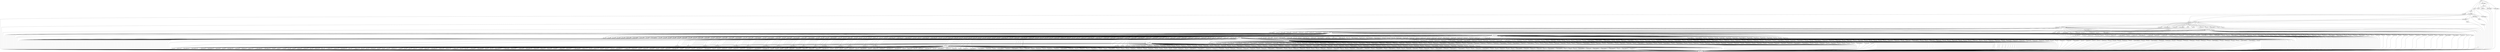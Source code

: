 // Test graph
digraph {
	618 [label="COUNT_E 618"]
	287 [label="SUM 287"]
	539 [label="COUNT_PI 539"]
	553 [label="COUNT_PI 553"]
	430 [label="COUNT_E 430"]
	757 [label="COUNT_APERI 757"]
	688 [label="SUM 688"]
	125 [label="COUNT_E 125"]
	57 [label="SUM 57"]
	36 [label="COUNT_PI 36"]
	543 [label="COUNT_PI 543"]
	520 [label="COUNT_PI 520"]
	523 [label="COUNT_E 523"]
	723 [label="MUL 723"]
	515 [label="SUM 515"]
	32 [label="COUNT_E 32"]
	732 [label="COUNT_PI 732"]
	264 [label="COUNT_E 264"]
	555 [label="COUNT_APERI 555"]
	345 [label="MUL 345"]
	17 [label="COUNT_E 17"]
	564 [label="COUNT_E 564"]
	126 [label="COUNT_E 126"]
	112 [label="COUNT_PI 112"]
	599 [label="MUL 599"]
	348 [label="SUM 348"]
	471 [label="SUM 471"]
	392 [label="MUL 392"]
	191 [label="COUNT_APERI 191"]
	446 [label="SUM 446"]
	341 [label="SUM 341"]
	176 [label="COUNT_E 176"]
	787 [label="MUL 787"]
	507 [label="COUNT_E 507"]
	697 [label="MUL 697"]
	478 [label="COUNT_APERI 478"]
	503 [label="COUNT_APERI 503"]
	689 [label="COUNT_PI 689"]
	815 [label="COUNT_APERI 815"]
	231 [label="COUNT_E 231"]
	749 [label="COUNT_PI 749"]
	19 [label="SUM 19"]
	170 [label="MUL 170"]
	470 [label="COUNT_PI 470"]
	387 [label="COUNT_E 387"]
	90 [label="COUNT_PI 90"]
	461 [label="SUM 461"]
	71 [label="COUNT_APERI 71"]
	250 [label="MUL 250"]
	619 [label="MUL 619"]
	232 [label="MUL 232"]
	251 [label="COUNT_APERI 251"]
	615 [label="COUNT_E 615"]
	96 [label="SUM 96"]
	282 [label="MUL 282"]
	68 [label="SUM 68"]
	538 [label="COUNT_PI 538"]
	534 [label="COUNT_PI 534"]
	852 [label="COUNT_APERI 852"]
	669 [label="COUNT_PI 669"]
	737 [label="COUNT_PI 737"]
	408 [label="MUL 408"]
	550 [label="SUM 550"]
	75 [label="MUL 75"]
	203 [label="MUL 203"]
	521 [label="COUNT_E 521"]
	545 [label="COUNT_E 545"]
	334 [label="MUL 334"]
	421 [label="COUNT_E 421"]
	824 [label="MUL 824"]
	143 [label="COUNT_E 143"]
	33 [label="MUL 33"]
	336 [label="COUNT_E 336"]
	647 [label="MUL 647"]
	326 [label="SUM 326"]
	472 [label="COUNT_E 472"]
	611 [label="COUNT_PI 611"]
	596 [label="COUNT_PI 596"]
	638 [label="SUM 638"]
	423 [label="COUNT_PI 423"]
	431 [label="COUNT_E 431"]
	665 [label="COUNT_PI 665"]
	372 [label="COUNT_PI 372"]
	799 [label="COUNT_APERI 799"]
	284 [label="COUNT_APERI 284"]
	628 [label="SUM 628"]
	692 [label="COUNT_PI 692"]
	225 [label="COUNT_E 225"]
	657 [label="SUM 657"]
	190 [label="COUNT_E 190"]
	391 [label="COUNT_PI 391"]
	309 [label="COUNT_E 309"]
	464 [label="COUNT_APERI 464"]
	181 [label="COUNT_APERI 181"]
	768 [label="COUNT_APERI 768"]
	678 [label="COUNT_APERI 678"]
	524 [label="SUM 524"]
	342 [label="COUNT_E 342"]
	450 [label="COUNT_APERI 450"]
	426 [label="COUNT_PI 426"]
	167 [label="COUNT_PI 167"]
	821 [label="SUM 821"]
	823 [label="MUL 823"]
	69 [label="COUNT_PI 69"]
	517 [label="COUNT_E 517"]
	672 [label="COUNT_PI 672"]
	586 [label="COUNT_PI 586"]
	139 [label="COUNT_PI 139"]
	648 [label="SUM 648"]
	335 [label="MUL 335"]
	452 [label="COUNT_APERI 452"]
	813 [label="COUNT_PI 813"]
	722 [label="COUNT_E 722"]
	305 [label="SUM 305"]
	10 [label="COUNT_APERI 10"]
	513 [label="MUL 513"]
	146 [label="MUL 146"]
	216 [label="COUNT_E 216"]
	817 [label="COUNT_APERI 817"]
	40 [label="COUNT_E 40"]
	228 [label="SUM 228"]
	562 [label="SUM 562"]
	588 [label="COUNT_E 588"]
	97 [label="MUL 97"]
	632 [label="COUNT_APERI 632"]
	613 [label="COUNT_E 613"]
	186 [label="COUNT_E 186"]
	601 [label="COUNT_E 601"]
	213 [label="COUNT_PI 213"]
	773 [label="COUNT_APERI 773"]
	159 [label="COUNT_PI 159"]
	656 [label="MUL 656"]
	201 [label="COUNT_E 201"]
	297 [label="SUM 297"]
	417 [label="COUNT_PI 417"]
	432 [label="MUL 432"]
	844 [label="MUL 844"]
	832 [label="SUM 832"]
	278 [label="MUL 278"]
	518 [label="SUM 518"]
	460 [label="COUNT_E 460"]
	533 [label="COUNT_E 533"]
	456 [label="MUL 456"]
	527 [label="MUL 527"]
	473 [label="COUNT_PI 473"]
	73 [label="COUNT_PI 73"]
	202 [label="COUNT_E 202"]
	384 [label="COUNT_E 384"]
	88 [label="COUNT_APERI 88"]
	634 [label="SUM 634"]
	805 [label="COUNT_E 805"]
	153 [label="COUNT_APERI 153"]
	115 [label="COUNT_APERI 115"]
	379 [label="COUNT_APERI 379"]
	416 [label="SUM 416"]
	373 [label="COUNT_PI 373"]
	621 [label="COUNT_PI 621"]
	480 [label="COUNT_APERI 480"]
	614 [label="MUL 614"]
	427 [label="MUL 427"]
	715 [label="COUNT_E 715"]
	731 [label="COUNT_PI 731"]
	227 [label="MUL 227"]
	724 [label="COUNT_E 724"]
	713 [label="COUNT_APERI 713"]
	782 [label="SUM 782"]
	412 [label="SUM 412"]
	62 [label="SUM 62"]
	677 [label="MUL 677"]
	814 [label="SUM 814"]
	578 [label="COUNT_E 578"]
	149 [label="COUNT_E 149"]
	83 [label="SUM 83"]
	221 [label="COUNT_APERI 221"]
	273 [label="COUNT_E 273"]
	220 [label="MUL 220"]
	563 [label="COUNT_PI 563"]
	234 [label="SUM 234"]
	627 [label="SUM 627"]
	631 [label="COUNT_E 631"]
	444 [label="MUL 444"]
	161 [label="COUNT_APERI 161"]
	673 [label="SUM 673"]
	584 [label="COUNT_APERI 584"]
	485 [label="COUNT_E 485"]
	693 [label="COUNT_APERI 693"]
	205 [label="COUNT_E 205"]
	401 [label="COUNT_E 401"]
	93 [label="COUNT_E 93"]
	402 [label="MUL 402"]
	80 [label="COUNT_APERI 80"]
	261 [label="COUNT_PI 261"]
	674 [label="SUM 674"]
	770 [label="COUNT_PI 770"]
	206 [label="COUNT_APERI 206"]
	807 [label="COUNT_PI 807"]
	436 [label="SUM 436"]
	702 [label="COUNT_APERI 702"]
	395 [label="SUM 395"]
	756 [label="COUNT_APERI 756"]
	400 [label="MUL 400"]
	271 [label="SUM 271"]
	351 [label="COUNT_E 351"]
	441 [label="COUNT_APERI 441"]
	256 [label="COUNT_APERI 256"]
	623 [label="SUM 623"]
	454 [label="SUM 454"]
	755 [label="COUNT_E 755"]
	575 [label="SUM 575"]
	173 [label="COUNT_PI 173"]
	321 [label="MUL 321"]
	23 [label="COUNT_E 23"]
	751 [label="MUL 751"]
	684 [label="COUNT_E 684"]
	598 [label="COUNT_APERI 598"]
	764 [label="COUNT_APERI 764"]
	462 [label="COUNT_PI 462"]
	708 [label="SUM 708"]
	616 [label="COUNT_E 616"]
	396 [label="COUNT_APERI 396"]
	364 [label="MUL 364"]
	166 [label="COUNT_APERI 166"]
	354 [label="MUL 354"]
	683 [label="COUNT_APERI 683"]
	89 [label="MUL 89"]
	741 [label="COUNT_PI 741"]
	113 [label="MUL 113"]
	259 [label="SUM 259"]
	194 [label="SUM 194"]
	819 [label="COUNT_E 819"]
	295 [label="COUNT_APERI 295"]
	662 [label="MUL 662"]
	210 [label="MUL 210"]
	249 [label="COUNT_PI 249"]
	14 [label="COUNT_APERI 14"]
	734 [label="COUNT_PI 734"]
	552 [label="COUNT_APERI 552"]
	587 [label="SUM 587"]
	208 [label="COUNT_PI 208"]
	252 [label="COUNT_E 252"]
	630 [label="COUNT_APERI 630"]
	600 [label="SUM 600"]
	466 [label="COUNT_E 466"]
	501 [label="MUL 501"]
	511 [label="COUNT_APERI 511"]
	299 [label="COUNT_E 299"]
	625 [label="COUNT_APERI 625"]
	274 [label="MUL 274"]
	404 [label="COUNT_PI 404"]
	808 [label="COUNT_PI 808"]
	829 [label="MUL 829"]
	64 [label="COUNT_PI 64"]
	124 [label="MUL 124"]
	294 [label="SUM 294"]
	243 [label="COUNT_E 243"]
	582 [label="COUNT_APERI 582"]
	559 [label="COUNT_PI 559"]
	37 [label="COUNT_APERI 37"]
	425 [label="COUNT_E 425"]
	266 [label="SUM 266"]
	168 [label="COUNT_APERI 168"]
	682 [label="COUNT_APERI 682"]
	291 [label="COUNT_E 291"]
	554 [label="COUNT_E 554"]
	381 [label="COUNT_E 381"]
	841 [label="COUNT_E 841"]
	235 [label="COUNT_E 235"]
	67 [label="COUNT_E 67"]
	218 [label="SUM 218"]
	448 [label="COUNT_APERI 448"]
	246 [label="SUM 246"]
	12 [label="COUNT_APERI 12"]
	237 [label="COUNT_E 237"]
	154 [label="COUNT_E 154"]
	279 [label="COUNT_APERI 279"]
	516 [label="SUM 516"]
	158 [label="COUNT_APERI 158"]
	339 [label="SUM 339"]
	340 [label="COUNT_E 340"]
	192 [label="MUL 192"]
	403 [label="SUM 403"]
	99 [label="COUNT_PI 99"]
	247 [label="COUNT_PI 247"]
	762 [label="COUNT_APERI 762"]
	301 [label="COUNT_APERI 301"]
	86 [label="SUM 86"]
	493 [label="MUL 493"]
	435 [label="COUNT_APERI 435"]
	286 [label="SUM 286"]
	303 [label="MUL 303"]
	675 [label="MUL 675"]
	690 [label="COUNT_PI 690"]
	537 [label="SUM 537"]
	576 [label="COUNT_PI 576"]
	843 [label="MUL 843"]
	51 [label="MUL 51"]
	820 [label="COUNT_PI 820"]
	720 [label="SUM 720"]
	486 [label="COUNT_APERI 486"]
	283 [label="COUNT_E 283"]
	245 [label="COUNT_PI 245"]
	104 [label="COUNT_E 104"]
	258 [label="COUNT_E 258"]
	428 [label="COUNT_E 428"]
	288 [label="SUM 288"]
	367 [label="SUM 367"]
	277 [label="COUNT_APERI 277"]
	162 [label="COUNT_PI 162"]
	780 [label="COUNT_PI 780"]
	171 [label="COUNT_E 171"]
	810 [label="COUNT_E 810"]
	42 [label="COUNT_E 42"]
	13 [label="MUL 13"]
	54 [label="COUNT_E 54"]
	24 [label="COUNT_E 24"]
	529 [label="MUL 529"]
	608 [label="COUNT_APERI 608"]
	77 [label="COUNT_PI 77"]
	666 [label="COUNT_APERI 666"]
	680 [label="COUNT_E 680"]
	30 [label="COUNT_APERI 30"]
	331 [label="COUNT_APERI 331"]
	55 [label="COUNT_E 55"]
	514 [label="SUM 514"]
	130 [label="COUNT_PI 130"]
	783 [label="SUM 783"]
	437 [label="COUNT_PI 437"]
	700 [label="COUNT_E 700"]
	775 [label="SUM 775"]
	736 [label="COUNT_APERI 736"]
	244 [label="COUNT_PI 244"]
	424 [label="COUNT_APERI 424"]
	117 [label="COUNT_PI 117"]
	465 [label="MUL 465"]
	594 [label="COUNT_E 594"]
	640 [label="SUM 640"]
	434 [label="COUNT_PI 434"]
	822 [label="MUL 822"]
	558 [label="MUL 558"]
	219 [label="SUM 219"]
	7 [label="MUL 7"]
	352 [label="MUL 352"]
	655 [label="COUNT_APERI 655"]
	767 [label="SUM 767"]
	531 [label="SUM 531"]
	43 [label="COUNT_PI 43"]
	825 [label="MUL 825"]
	494 [label="SUM 494"]
	606 [label="COUNT_E 606"]
	449 [label="COUNT_PI 449"]
	280 [label="SUM 280"]
	362 [label="MUL 362"]
	556 [label="SUM 556"]
	135 [label="COUNT_PI 135"]
	729 [label="SUM 729"]
	172 [label="MUL 172"]
	293 [label="COUNT_APERI 293"]
	818 [label="COUNT_E 818"]
	369 [label="MUL 369"]
	229 [label="MUL 229"]
	759 [label="COUNT_E 759"]
	375 [label="COUNT_PI 375"]
	409 [label="COUNT_E 409"]
	835 [label="MUL 835"]
	540 [label="SUM 540"]
	557 [label="COUNT_E 557"]
	308 [label="COUNT_APERI 308"]
	440 [label="COUNT_E 440"]
	828 [label="COUNT_PI 828"]
	547 [label="COUNT_PI 547"]
	179 [label="MUL 179"]
	150 [label="SUM 150"]
	709 [label="MUL 709"]
	193 [label="MUL 193"]
	642 [label="SUM 642"]
	386 [label="COUNT_PI 386"]
	187 [label="COUNT_E 187"]
	530 [label="COUNT_PI 530"]
	45 [label="SUM 45"]
	269 [label="COUNT_PI 269"]
	506 [label="SUM 506"]
	794 [label="SUM 794"]
	175 [label="COUNT_E 175"]
	603 [label="COUNT_E 603"]
	78 [label="COUNT_E 78"]
	790 [label="MUL 790"]
	41 [label="COUNT_PI 41"]
	667 [label="SUM 667"]
	706 [label="COUNT_PI 706"]
	475 [label="COUNT_PI 475"]
	728 [label="MUL 728"]
	102 [label="COUNT_E 102"]
	138 [label="SUM 138"]
	405 [label="COUNT_APERI 405"]
	750 [label="COUNT_APERI 750"]
	128 [label="COUNT_APERI 128"]
	207 [label="SUM 207"]
	742 [label="COUNT_APERI 742"]
	740 [label="COUNT_PI 740"]
	542 [label="COUNT_PI 542"]
	144 [label="SUM 144"]
	91 [label="MUL 91"]
	337 [label="COUNT_PI 337"]
	528 [label="MUL 528"]
	508 [label="COUNT_E 508"]
	505 [label="SUM 505"]
	324 [label="MUL 324"]
	263 [label="MUL 263"]
	238 [label="SUM 238"]
	254 [label="COUNT_E 254"]
	399 [label="COUNT_E 399"]
	771 [label="COUNT_PI 771"]
	604 [label="SUM 604"]
	262 [label="MUL 262"]
	636 [label="COUNT_E 636"]
	748 [label="MUL 748"]
	85 [label="COUNT_E 85"]
	626 [label="COUNT_E 626"]
	29 [label="SUM 29"]
	137 [label="MUL 137"]
	25 [label="SUM 25"]
	165 [label="COUNT_PI 165"]
	629 [label="COUNT_PI 629"]
	241 [label="COUNT_E 241"]
	685 [label="COUNT_PI 685"]
	92 [label="COUNT_APERI 92"]
	609 [label="SUM 609"]
	763 [label="COUNT_PI 763"]
	182 [label="SUM 182"]
	390 [label="COUNT_PI 390"]
	11 [label="COUNT_APERI 11"]
	151 [label="COUNT_E 151"]
	633 [label="SUM 633"]
	355 [label="COUNT_APERI 355"]
	84 [label="COUNT_APERI 84"]
	463 [label="COUNT_E 463"]
	330 [label="COUNT_APERI 330"]
	200 [label="COUNT_PI 200"]
	350 [label="MUL 350"]
	536 [label="COUNT_E 536"]
	458 [label="COUNT_E 458"]
	56 [label="COUNT_APERI 56"]
	679 [label="COUNT_E 679"]
	580 [label="SUM 580"]
	325 [label="COUNT_E 325"]
	242 [label="COUNT_E 242"]
	240 [label="COUNT_APERI 240"]
	131 [label="MUL 131"]
	215 [label="COUNT_PI 215"]
	361 [label="MUL 361"]
	573 [label="COUNT_E 573"]
	635 [label="COUNT_APERI 635"]
	312 [label="COUNT_PI 312"]
	769 [label="COUNT_APERI 769"]
	300 [label="COUNT_PI 300"]
	414 [label="SUM 414"]
	549 [label="MUL 549"]
	519 [label="COUNT_PI 519"]
	476 [label="COUNT_APERI 476"]
	593 [label="COUNT_E 593"]
	826 [label="MUL 826"]
	420 [label="MUL 420"]
	239 [label="COUNT_APERI 239"]
	49 [label="COUNT_E 49"]
	760 [label="MUL 760"]
	445 [label="COUNT_APERI 445"]
	781 [label="COUNT_E 781"]
	745 [label="COUNT_PI 745"]
	568 [label="SUM 568"]
	789 [label="MUL 789"]
	583 [label="COUNT_E 583"]
	488 [label="SUM 488"]
	641 [label="SUM 641"]
	268 [label="SUM 268"]
	164 [label="COUNT_APERI 164"]
	482 [label="SUM 482"]
	163 [label="COUNT_E 163"]
	500 [label="COUNT_PI 500"]
	156 [label="MUL 156"]
	189 [label="COUNT_E 189"]
	8 [label="MUL 8"]
	302 [label="COUNT_E 302"]
	705 [label="MUL 705"]
	349 [label="MUL 349"]
	52 [label="SUM 52"]
	652 [label="COUNT_E 652"]
	169 [label="COUNT_APERI 169"]
	298 [label="SUM 298"]
	79 [label="COUNT_E 79"]
	230 [label="COUNT_PI 230"]
	837 [label="COUNT_PI 837"]
	572 [label="MUL 572"]
	497 [label="MUL 497"]
	123 [label="MUL 123"]
	292 [label="MUL 292"]
	87 [label="SUM 87"]
	620 [label="COUNT_PI 620"]
	317 [label="SUM 317"]
	532 [label="COUNT_E 532"]
	778 [label="MUL 778"]
	48 [label="MUL 48"]
	76 [label="COUNT_APERI 76"]
	784 [label="SUM 784"]
	105 [label="SUM 105"]
	848 [label="COUNT_PI 848"]
	0 [label="SUM 0"]
	118 [label="COUNT_PI 118"]
	851 [label="COUNT_APERI 851"]
	548 [label="COUNT_E 548"]
	382 [label="COUNT_PI 382"]
	106 [label="SUM 106"]
	644 [label="COUNT_PI 644"]
	849 [label="SUM 849"]
	839 [label="COUNT_APERI 839"]
	22 [label="COUNT_PI 22"]
	196 [label="COUNT_APERI 196"]
	2 [label="SUM 2"]
	28 [label="SUM 28"]
	306 [label="SUM 306"]
	359 [label="COUNT_APERI 359"]
	585 [label="COUNT_E 585"]
	831 [label="MUL 831"]
	491 [label="MUL 491"]
	58 [label="MUL 58"]
	743 [label="COUNT_APERI 743"]
	433 [label="MUL 433"]
	535 [label="SUM 535"]
	332 [label="COUNT_APERI 332"]
	343 [label="COUNT_APERI 343"]
	525 [label="SUM 525"]
	569 [label="SUM 569"]
	360 [label="MUL 360"]
	836 [label="SUM 836"]
	333 [label="MUL 333"]
	322 [label="COUNT_E 322"]
	38 [label="COUNT_APERI 38"]
	730 [label="SUM 730"]
	267 [label="MUL 267"]
	838 [label="COUNT_E 838"]
	668 [label="COUNT_PI 668"]
	397 [label="COUNT_APERI 397"]
	651 [label="SUM 651"]
	653 [label="COUNT_PI 653"]
	47 [label="MUL 47"]
	107 [label="MUL 107"]
	847 [label="SUM 847"]
	453 [label="COUNT_APERI 453"]
	695 [label="COUNT_APERI 695"]
	311 [label="SUM 311"]
	304 [label="SUM 304"]
	136 [label="MUL 136"]
	209 [label="MUL 209"]
	612 [label="MUL 612"]
	577 [label="COUNT_APERI 577"]
	183 [label="COUNT_APERI 183"]
	110 [label="COUNT_PI 110"]
	368 [label="COUNT_PI 368"]
	413 [label="SUM 413"]
	816 [label="COUNT_E 816"]
	95 [label="COUNT_APERI 95"]
	217 [label="SUM 217"]
	752 [label="COUNT_APERI 752"]
	469 [label="COUNT_E 469"]
	645 [label="COUNT_APERI 645"]
	595 [label="COUNT_E 595"]
	281 [label="MUL 281"]
	738 [label="MUL 738"]
	134 [label="COUNT_E 134"]
	694 [label="SUM 694"]
	840 [label="COUNT_PI 840"]
	255 [label="SUM 255"]
	687 [label="COUNT_APERI 687"]
	492 [label="MUL 492"]
	650 [label="MUL 650"]
	643 [label="MUL 643"]
	98 [label="MUL 98"]
	116 [label="COUNT_E 116"]
	319 [label="COUNT_PI 319"]
	735 [label="COUNT_E 735"]
	654 [label="SUM 654"]
	39 [label="COUNT_E 39"]
	676 [label="MUL 676"]
	699 [label="COUNT_APERI 699"]
	481 [label="SUM 481"]
	223 [label="MUL 223"]
	477 [label="COUNT_APERI 477"]
	646 [label="COUNT_E 646"]
	152 [label="SUM 152"]
	776 [label="COUNT_E 776"]
	276 [label="SUM 276"]
	108 [label="COUNT_APERI 108"]
	766 [label="COUNT_E 766"]
	174 [label="COUNT_E 174"]
	197 [label="SUM 197"]
	714 [label="MUL 714"]
	658 [label="COUNT_APERI 658"]
	788 [label="COUNT_APERI 788"]
	439 [label="COUNT_PI 439"]
	717 [label="MUL 717"]
	570 [label="COUNT_PI 570"]
	109 [label="COUNT_E 109"]
	214 [label="SUM 214"]
	637 [label="MUL 637"]
	551 [label="MUL 551"]
	793 [label="SUM 793"]
	459 [label="SUM 459"]
	597 [label="COUNT_E 597"]
	1 [label="COUNT_APERI 1"]
	806 [label="COUNT_APERI 806"]
	802 [label="COUNT_E 802"]
	590 [label="SUM 590"]
	180 [label="COUNT_APERI 180"]
	681 [label="COUNT_APERI 681"]
	394 [label="MUL 394"]
	34 [label="COUNT_APERI 34"]
	811 [label="COUNT_APERI 811"]
	140 [label="COUNT_APERI 140"]
	798 [label="COUNT_APERI 798"]
	610 [label="SUM 610"]
	388 [label="COUNT_PI 388"]
	132 [label="COUNT_APERI 132"]
	380 [label="COUNT_APERI 380"]
	407 [label="MUL 407"]
	761 [label="SUM 761"]
	704 [label="COUNT_APERI 704"]
	63 [label="COUNT_PI 63"]
	484 [label="COUNT_APERI 484"]
	496 [label="COUNT_APERI 496"]
	199 [label="SUM 199"]
	451 [label="COUNT_PI 451"]
	212 [label="MUL 212"]
	122 [label="SUM 122"]
	727 [label="COUNT_E 727"]
	310 [label="COUNT_E 310"]
	581 [label="COUNT_E 581"]
	467 [label="COUNT_APERI 467"]
	188 [label="COUNT_APERI 188"]
	378 [label="COUNT_PI 378"]
	830 [label="MUL 830"]
	765 [label="COUNT_E 765"]
	347 [label="COUNT_PI 347"]
	443 [label="COUNT_E 443"]
	607 [label="COUNT_E 607"]
	65 [label="COUNT_PI 65"]
	455 [label="COUNT_APERI 455"]
	314 [label="SUM 314"]
	59 [label="COUNT_PI 59"]
	804 [label="COUNT_APERI 804"]
	101 [label="MUL 101"]
	21 [label="COUNT_APERI 21"]
	546 [label="COUNT_APERI 546"]
	61 [label="SUM 61"]
	754 [label="COUNT_APERI 754"]
	842 [label="COUNT_PI 842"]
	72 [label="SUM 72"]
	60 [label="COUNT_E 60"]
	661 [label="COUNT_APERI 661"]
	415 [label="COUNT_APERI 415"]
	659 [label="COUNT_PI 659"]
	185 [label="COUNT_APERI 185"]
	26 [label="COUNT_APERI 26"]
	27 [label="SUM 27"]
	498 [label="COUNT_PI 498"]
	53 [label="SUM 53"]
	327 [label="MUL 327"]
	418 [label="COUNT_E 418"]
	133 [label="SUM 133"]
	253 [label="SUM 253"]
	307 [label="MUL 307"]
	155 [label="COUNT_E 155"]
	411 [label="COUNT_PI 411"]
	489 [label="COUNT_PI 489"]
	474 [label="COUNT_PI 474"]
	495 [label="SUM 495"]
	499 [label="MUL 499"]
	541 [label="COUNT_PI 541"]
	785 [label="SUM 785"]
	457 [label="COUNT_E 457"]
	9 [label="COUNT_E 9"]
	338 [label="SUM 338"]
	419 [label="COUNT_PI 419"]
	509 [label="COUNT_E 509"]
	111 [label="COUNT_APERI 111"]
	526 [label="MUL 526"]
	796 [label="COUNT_APERI 796"]
	850 [label="COUNT_E 850"]
	16 [label="SUM 16"]
	490 [label="COUNT_APERI 490"]
	20 [label="MUL 20"]
	129 [label="SUM 129"]
	323 [label="COUNT_E 323"]
	70 [label="COUNT_APERI 70"]
	827 [label="COUNT_PI 827"]
	346 [label="MUL 346"]
	275 [label="SUM 275"]
	257 [label="MUL 257"]
	744 [label="COUNT_E 744"]
	204 [label="MUL 204"]
	178 [label="MUL 178"]
	236 [label="SUM 236"]
	502 [label="COUNT_APERI 502"]
	148 [label="SUM 148"]
	833 [label="COUNT_APERI 833"]
	365 [label="COUNT_APERI 365"]
	371 [label="SUM 371"]
	100 [label="SUM 100"]
	370 [label="COUNT_APERI 370"]
	510 [label="COUNT_PI 510"]
	260 [label="SUM 260"]
	233 [label="SUM 233"]
	15 [label="MUL 15"]
	664 [label="SUM 664"]
	265 [label="SUM 265"]
	272 [label="COUNT_APERI 272"]
	663 [label="MUL 663"]
	739 [label="MUL 739"]
	686 [label="MUL 686"]
	290 [label="MUL 290"]
	119 [label="MUL 119"]
	44 [label="COUNT_E 44"]
	160 [label="SUM 160"]
	624 [label="COUNT_E 624"]
	670 [label="COUNT_E 670"]
	328 [label="COUNT_PI 328"]
	222 [label="COUNT_E 222"]
	447 [label="SUM 447"]
	468 [label="COUNT_E 468"]
	374 [label="COUNT_APERI 374"]
	712 [label="SUM 712"]
	483 [label="SUM 483"]
	296 [label="SUM 296"]
	120 [label="COUNT_APERI 120"]
	522 [label="COUNT_APERI 522"]
	114 [label="COUNT_APERI 114"]
	363 [label="MUL 363"]
	248 [label="COUNT_APERI 248"]
	6 [label="MUL 6"]
	707 [label="COUNT_E 707"]
	797 [label="COUNT_PI 797"]
	358 [label="COUNT_APERI 358"]
	316 [label="COUNT_E 316"]
	147 [label="COUNT_E 147"]
	753 [label="COUNT_APERI 753"]
	438 [label="MUL 438"]
	772 [label="SUM 772"]
	285 [label="MUL 285"]
	487 [label="COUNT_APERI 487"]
	774 [label="COUNT_E 774"]
	121 [label="MUL 121"]
	376 [label="COUNT_PI 376"]
	406 [label="COUNT_E 406"]
	46 [label="MUL 46"]
	716 [label="MUL 716"]
	701 [label="SUM 701"]
	834 [label="COUNT_PI 834"]
	544 [label="COUNT_PI 544"]
	571 [label="MUL 571"]
	809 [label="MUL 809"]
	853 [label="MUL 853"]
	5 [label="COUNT_E 5"]
	845 [label="MUL 845"]
	812 [label="COUNT_PI 812"]
	50 [label="COUNT_APERI 50"]
	800 [label="MUL 800"]
	592 [label="COUNT_APERI 592"]
	726 [label="SUM 726"]
	383 [label="MUL 383"]
	385 [label="COUNT_E 385"]
	422 [label="MUL 422"]
	786 [label="SUM 786"]
	289 [label="COUNT_E 289"]
	398 [label="MUL 398"]
	567 [label="MUL 567"]
	356 [label="SUM 356"]
	141 [label="SUM 141"]
	711 [label="COUNT_E 711"]
	574 [label="COUNT_APERI 574"]
	725 [label="COUNT_E 725"]
	127 [label="SUM 127"]
	393 [label="MUL 393"]
	671 [label="MUL 671"]
	3 [label="COUNT_APERI 3"]
	718 [label="SUM 718"]
	803 [label="COUNT_E 803"]
	649 [label="COUNT_APERI 649"]
	224 [label="SUM 224"]
	561 [label="SUM 561"]
	512 [label="COUNT_PI 512"]
	366 [label="SUM 366"]
	479 [label="COUNT_PI 479"]
	344 [label="COUNT_PI 344"]
	66 [label="COUNT_E 66"]
	747 [label="SUM 747"]
	320 [label="COUNT_E 320"]
	313 [label="COUNT_E 313"]
	758 [label="COUNT_PI 758"]
	691 [label="COUNT_PI 691"]
	94 [label="MUL 94"]
	35 [label="MUL 35"]
	710 [label="COUNT_APERI 710"]
	622 [label="COUNT_PI 622"]
	329 [label="COUNT_PI 329"]
	357 [label="MUL 357"]
	410 [label="COUNT_E 410"]
	703 [label="COUNT_E 703"]
	696 [label="SUM 696"]
	617 [label="SUM 617"]
	719 [label="COUNT_E 719"]
	81 [label="COUNT_APERI 81"]
	145 [label="COUNT_PI 145"]
	177 [label="COUNT_E 177"]
	184 [label="MUL 184"]
	389 [label="SUM 389"]
	504 [label="COUNT_E 504"]
	318 [label="COUNT_APERI 318"]
	103 [label="SUM 103"]
	142 [label="MUL 142"]
	31 [label="COUNT_E 31"]
	602 [label="SUM 602"]
	579 [label="COUNT_E 579"]
	846 [label="COUNT_PI 846"]
	605 [label="MUL 605"]
	698 [label="COUNT_APERI 698"]
	270 [label="MUL 270"]
	429 [label="SUM 429"]
	4 [label="COUNT_APERI 4"]
	157 [label="COUNT_E 157"]
	777 [label="COUNT_PI 777"]
	733 [label="MUL 733"]
	721 [label="COUNT_PI 721"]
	377 [label="SUM 377"]
	795 [label="SUM 795"]
	791 [label="MUL 791"]
	801 [label="COUNT_APERI 801"]
	779 [label="COUNT_E 779"]
	566 [label="COUNT_E 566"]
	226 [label="COUNT_APERI 226"]
	315 [label="COUNT_PI 315"]
	211 [label="COUNT_APERI 211"]
	560 [label="SUM 560"]
	591 [label="COUNT_E 591"]
	589 [label="COUNT_APERI 589"]
	442 [label="COUNT_PI 442"]
	82 [label="MUL 82"]
	792 [label="COUNT_PI 792"]
	198 [label="COUNT_E 198"]
	353 [label="MUL 353"]
	746 [label="COUNT_E 746"]
	660 [label="COUNT_E 660"]
	74 [label="SUM 74"]
	639 [label="SUM 639"]
	18 [label="SUM 18"]
	565 [label="SUM 565"]
	195 [label="COUNT_E 195"]
	854 [label="RESULT 854"]
	618 -> 757
	618 -> 688
	618 -> 723
	618 -> 732
	618 -> 787
	618 -> 697
	618 -> 689
	618 -> 815
	618 -> 749
	618 -> 619
	618 -> 852
	618 -> 669
	618 -> 737
	618 -> 824
	618 -> 647
	618 -> 638
	618 -> 665
	618 -> 799
	618 -> 628
	618 -> 692
	618 -> 657
	618 -> 768
	618 -> 678
	618 -> 821
	618 -> 823
	618 -> 672
	618 -> 648
	618 -> 813
	618 -> 722
	618 -> 817
	618 -> 632
	618 -> 773
	618 -> 656
	618 -> 844
	618 -> 832
	618 -> 634
	618 -> 805
	618 -> 621
	618 -> 715
	618 -> 731
	618 -> 724
	618 -> 713
	618 -> 782
	618 -> 677
	618 -> 814
	618 -> 627
	618 -> 631
	618 -> 673
	618 -> 693
	618 -> 674
	618 -> 770
	618 -> 807
	618 -> 702
	618 -> 756
	618 -> 623
	618 -> 755
	618 -> 751
	618 -> 684
	618 -> 764
	618 -> 708
	618 -> 683
	618 -> 741
	618 -> 819
	618 -> 662
	618 -> 734
	618 -> 630
	618 -> 625
	618 -> 808
	618 -> 829
	618 -> 682
	618 -> 841
	618 -> 762
	618 -> 675
	618 -> 690
	618 -> 843
	618 -> 820
	618 -> 720
	618 -> 780
	618 -> 810
	618 -> 666
	618 -> 680
	618 -> 783
	618 -> 700
	618 -> 775
	618 -> 736
	618 -> 640
	618 -> 822
	618 -> 655
	618 -> 767
	618 -> 825
	618 -> 729
	618 -> 818
	618 -> 759
	618 -> 835
	618 -> 828
	618 -> 709
	618 -> 642
	618 -> 794
	618 -> 790
	618 -> 667
	618 -> 706
	618 -> 728
	618 -> 750
	618 -> 742
	618 -> 740
	618 -> 771
	618 -> 636
	618 -> 748
	618 -> 626
	618 -> 629
	618 -> 685
	618 -> 763
	618 -> 633
	618 -> 679
	618 -> 635
	618 -> 769
	618 -> 826
	618 -> 760
	618 -> 781
	618 -> 745
	618 -> 789
	618 -> 641
	618 -> 705
	618 -> 652
	618 -> 837
	618 -> 620
	618 -> 778
	618 -> 784
	618 -> 848
	618 -> 851
	618 -> 644
	618 -> 849
	618 -> 839
	618 -> 831
	618 -> 743
	618 -> 836
	618 -> 730
	618 -> 838
	618 -> 668
	618 -> 651
	618 -> 653
	618 -> 847
	618 -> 695
	618 -> 816
	618 -> 752
	618 -> 645
	618 -> 738
	618 -> 694
	618 -> 840
	618 -> 687
	618 -> 650
	618 -> 643
	618 -> 735
	618 -> 654
	618 -> 676
	618 -> 699
	618 -> 646
	618 -> 776
	618 -> 766
	618 -> 714
	618 -> 658
	618 -> 788
	618 -> 717
	618 -> 637
	618 -> 793
	618 -> 806
	618 -> 802
	618 -> 681
	618 -> 811
	618 -> 798
	618 -> 761
	618 -> 704
	618 -> 727
	618 -> 830
	618 -> 765
	618 -> 804
	618 -> 754
	618 -> 842
	618 -> 661
	618 -> 659
	618 -> 785
	618 -> 796
	618 -> 850
	618 -> 827
	618 -> 744
	618 -> 833
	618 -> 664
	618 -> 663
	618 -> 739
	618 -> 686
	618 -> 624
	618 -> 670
	618 -> 712
	618 -> 707
	618 -> 797
	618 -> 753
	618 -> 772
	618 -> 774
	618 -> 716
	618 -> 701
	618 -> 834
	618 -> 809
	618 -> 853
	618 -> 845
	618 -> 812
	618 -> 800
	618 -> 726
	618 -> 786
	618 -> 711
	618 -> 725
	618 -> 671
	618 -> 718
	618 -> 803
	618 -> 649
	618 -> 747
	618 -> 758
	618 -> 691
	618 -> 710
	618 -> 622
	618 -> 703
	618 -> 696
	618 -> 719
	618 -> 846
	618 -> 698
	618 -> 777
	618 -> 733
	618 -> 721
	618 -> 795
	618 -> 791
	618 -> 801
	618 -> 779
	618 -> 792
	618 -> 746
	618 -> 660
	618 -> 639
	287 -> 618
	287 -> 539
	287 -> 553
	287 -> 430
	287 -> 757
	287 -> 688
	287 -> 543
	287 -> 520
	287 -> 523
	287 -> 723
	287 -> 515
	287 -> 732
	287 -> 555
	287 -> 345
	287 -> 564
	287 -> 599
	287 -> 348
	287 -> 471
	287 -> 392
	287 -> 446
	287 -> 341
	287 -> 787
	287 -> 507
	287 -> 697
	287 -> 478
	287 -> 503
	287 -> 689
	287 -> 815
	287 -> 749
	287 -> 470
	287 -> 387
	287 -> 461
	287 -> 619
	287 -> 615
	287 -> 538
	287 -> 534
	287 -> 852
	287 -> 669
	287 -> 737
	287 -> 408
	287 -> 550
	287 -> 521
	287 -> 545
	287 -> 334
	287 -> 421
	287 -> 824
	287 -> 336
	287 -> 647
	287 -> 326
	287 -> 472
	287 -> 611
	287 -> 596
	287 -> 638
	287 -> 423
	287 -> 431
	287 -> 665
	287 -> 372
	287 -> 799
	287 -> 628
	287 -> 692
	287 -> 657
	287 -> 391
	287 -> 309
	287 -> 464
	287 -> 768
	287 -> 678
	287 -> 524
	287 -> 342
	287 -> 450
	287 -> 426
	287 -> 821
	287 -> 823
	287 -> 517
	287 -> 672
	287 -> 586
	287 -> 648
	287 -> 335
	287 -> 452
	287 -> 813
	287 -> 722
	287 -> 305
	287 -> 513
	287 -> 817
	287 -> 562
	287 -> 588
	287 -> 632
	287 -> 613
	287 -> 601
	287 -> 773
	287 -> 656
	287 -> 297
	287 -> 417
	287 -> 432
	287 -> 844
	287 -> 832
	287 -> 518
	287 -> 460
	287 -> 533
	287 -> 456
	287 -> 527
	287 -> 473
	287 -> 384
	287 -> 634
	287 -> 805
	287 -> 379
	287 -> 416
	287 -> 373
	287 -> 621
	287 -> 480
	287 -> 614
	287 -> 427
	287 -> 715
	287 -> 731
	287 -> 724
	287 -> 713
	287 -> 782
	287 -> 412
	287 -> 677
	287 -> 814
	287 -> 578
	287 -> 563
	287 -> 627
	287 -> 631
	287 -> 444
	287 -> 673
	287 -> 584
	287 -> 485
	287 -> 693
	287 -> 401
	287 -> 402
	287 -> 674
	287 -> 770
	287 -> 807
	287 -> 436
	287 -> 702
	287 -> 395
	287 -> 756
	287 -> 400
	287 -> 351
	287 -> 441
	287 -> 623
	287 -> 454
	287 -> 755
	287 -> 575
	287 -> 321
	287 -> 751
	287 -> 684
	287 -> 598
	287 -> 764
	287 -> 462
	287 -> 708
	287 -> 616
	287 -> 396
	287 -> 364
	287 -> 354
	287 -> 683
	287 -> 741
	287 -> 819
	287 -> 295
	287 -> 662
	287 -> 734
	287 -> 552
	287 -> 587
	287 -> 630
	287 -> 600
	287 -> 466
	287 -> 501
	287 -> 511
	287 -> 299
	287 -> 625
	287 -> 404
	287 -> 808
	287 -> 829
	287 -> 294
	287 -> 582
	287 -> 559
	287 -> 425
	287 -> 682
	287 -> 291
	287 -> 554
	287 -> 381
	287 -> 841
	287 -> 448
	287 -> 516
	287 -> 339
	287 -> 340
	287 -> 403
	287 -> 762
	287 -> 301
	287 -> 493
	287 -> 435
	287 -> 303
	287 -> 675
	287 -> 690
	287 -> 537
	287 -> 576
	287 -> 843
	287 -> 820
	287 -> 720
	287 -> 486
	287 -> 428
	287 -> 288
	287 -> 367
	287 -> 780
	287 -> 810
	287 -> 529
	287 -> 608
	287 -> 666
	287 -> 680
	287 -> 331
	287 -> 514
	287 -> 783
	287 -> 437
	287 -> 700
	287 -> 775
	287 -> 736
	287 -> 424
	287 -> 465
	287 -> 594
	287 -> 640
	287 -> 434
	287 -> 822
	287 -> 558
	287 -> 352
	287 -> 655
	287 -> 767
	287 -> 531
	287 -> 825
	287 -> 494
	287 -> 606
	287 -> 449
	287 -> 362
	287 -> 556
	287 -> 729
	287 -> 293
	287 -> 818
	287 -> 369
	287 -> 759
	287 -> 375
	287 -> 409
	287 -> 835
	287 -> 540
	287 -> 557
	287 -> 308
	287 -> 440
	287 -> 828
	287 -> 547
	287 -> 709
	287 -> 642
	287 -> 386
	287 -> 530
	287 -> 506
	287 -> 794
	287 -> 603
	287 -> 790
	287 -> 667
	287 -> 706
	287 -> 475
	287 -> 728
	287 -> 405
	287 -> 750
	287 -> 742
	287 -> 740
	287 -> 542
	287 -> 337
	287 -> 528
	287 -> 508
	287 -> 505
	287 -> 324
	287 -> 399
	287 -> 771
	287 -> 604
	287 -> 636
	287 -> 748
	287 -> 626
	287 -> 629
	287 -> 685
	287 -> 609
	287 -> 763
	287 -> 390
	287 -> 633
	287 -> 355
	287 -> 463
	287 -> 330
	287 -> 350
	287 -> 536
	287 -> 458
	287 -> 679
	287 -> 580
	287 -> 325
	287 -> 361
	287 -> 573
	287 -> 635
	287 -> 312
	287 -> 769
	287 -> 300
	287 -> 414
	287 -> 549
	287 -> 519
	287 -> 476
	287 -> 593
	287 -> 826
	287 -> 420
	287 -> 760
	287 -> 445
	287 -> 781
	287 -> 745
	287 -> 568
	287 -> 789
	287 -> 583
	287 -> 488
	287 -> 641
	287 -> 482
	287 -> 500
	287 -> 302
	287 -> 705
	287 -> 349
	287 -> 652
	287 -> 298
	287 -> 837
	287 -> 572
	287 -> 497
	287 -> 292
	287 -> 620
	287 -> 317
	287 -> 532
	287 -> 778
	287 -> 784
	287 -> 848
	287 -> 851
	287 -> 548
	287 -> 382
	287 -> 644
	287 -> 849
	287 -> 839
	287 -> 306
	287 -> 359
	287 -> 585
	287 -> 831
	287 -> 491
	287 -> 743
	287 -> 433
	287 -> 535
	287 -> 332
	287 -> 343
	287 -> 525
	287 -> 569
	287 -> 360
	287 -> 836
	287 -> 333
	287 -> 322
	287 -> 730
	287 -> 838
	287 -> 668
	287 -> 397
	287 -> 651
	287 -> 653
	287 -> 847
	287 -> 453
	287 -> 695
	287 -> 311
	287 -> 304
	287 -> 612
	287 -> 577
	287 -> 368
	287 -> 413
	287 -> 816
	287 -> 752
	287 -> 469
	287 -> 645
	287 -> 595
	287 -> 738
	287 -> 694
	287 -> 840
	287 -> 687
	287 -> 492
	287 -> 650
	287 -> 643
	287 -> 319
	287 -> 735
	287 -> 654
	287 -> 676
	287 -> 699
	287 -> 481
	287 -> 477
	287 -> 646
	287 -> 776
	287 -> 766
	287 -> 714
	287 -> 658
	287 -> 788
	287 -> 439
	287 -> 717
	287 -> 570
	287 -> 637
	287 -> 551
	287 -> 793
	287 -> 459
	287 -> 597
	287 -> 806
	287 -> 802
	287 -> 590
	287 -> 681
	287 -> 394
	287 -> 811
	287 -> 798
	287 -> 610
	287 -> 388
	287 -> 380
	287 -> 407
	287 -> 761
	287 -> 704
	287 -> 484
	287 -> 496
	287 -> 451
	287 -> 727
	287 -> 310
	287 -> 581
	287 -> 467
	287 -> 378
	287 -> 830
	287 -> 765
	287 -> 347
	287 -> 443
	287 -> 607
	287 -> 455
	287 -> 314
	287 -> 804
	287 -> 546
	287 -> 754
	287 -> 842
	287 -> 661
	287 -> 415
	287 -> 659
	287 -> 498
	287 -> 327
	287 -> 418
	287 -> 307
	287 -> 411
	287 -> 489
	287 -> 474
	287 -> 495
	287 -> 499
	287 -> 541
	287 -> 785
	287 -> 457
	287 -> 338
	287 -> 419
	287 -> 509
	287 -> 526
	287 -> 796
	287 -> 850
	287 -> 490
	287 -> 323
	287 -> 827
	287 -> 346
	287 -> 744
	287 -> 502
	287 -> 833
	287 -> 365
	287 -> 371
	287 -> 370
	287 -> 510
	287 -> 664
	287 -> 663
	287 -> 739
	287 -> 686
	287 -> 290
	287 -> 624
	287 -> 670
	287 -> 328
	287 -> 447
	287 -> 468
	287 -> 374
	287 -> 712
	287 -> 483
	287 -> 296
	287 -> 522
	287 -> 363
	287 -> 707
	287 -> 797
	287 -> 358
	287 -> 316
	287 -> 753
	287 -> 438
	287 -> 772
	287 -> 487
	287 -> 774
	287 -> 376
	287 -> 406
	287 -> 716
	287 -> 701
	287 -> 834
	287 -> 544
	287 -> 571
	287 -> 809
	287 -> 853
	287 -> 845
	287 -> 812
	287 -> 800
	287 -> 592
	287 -> 726
	287 -> 383
	287 -> 385
	287 -> 422
	287 -> 786
	287 -> 289
	287 -> 398
	287 -> 567
	287 -> 356
	287 -> 711
	287 -> 574
	287 -> 725
	287 -> 393
	287 -> 671
	287 -> 718
	287 -> 803
	287 -> 649
	287 -> 561
	287 -> 512
	287 -> 366
	287 -> 479
	287 -> 344
	287 -> 747
	287 -> 320
	287 -> 313
	287 -> 758
	287 -> 691
	287 -> 710
	287 -> 622
	287 -> 329
	287 -> 357
	287 -> 410
	287 -> 703
	287 -> 696
	287 -> 617
	287 -> 719
	287 -> 389
	287 -> 504
	287 -> 318
	287 -> 602
	287 -> 579
	287 -> 846
	287 -> 605
	287 -> 698
	287 -> 429
	287 -> 777
	287 -> 733
	287 -> 721
	287 -> 377
	287 -> 795
	287 -> 791
	287 -> 801
	287 -> 779
	287 -> 566
	287 -> 315
	287 -> 560
	287 -> 591
	287 -> 589
	287 -> 442
	287 -> 792
	287 -> 353
	287 -> 746
	287 -> 660
	287 -> 639
	287 -> 565
	539 -> 618
	539 -> 553
	539 -> 543
	539 -> 555
	539 -> 564
	539 -> 599
	539 -> 615
	539 -> 550
	539 -> 545
	539 -> 611
	539 -> 596
	539 -> 586
	539 -> 562
	539 -> 588
	539 -> 613
	539 -> 601
	539 -> 614
	539 -> 578
	539 -> 563
	539 -> 584
	539 -> 575
	539 -> 598
	539 -> 616
	539 -> 552
	539 -> 587
	539 -> 600
	539 -> 582
	539 -> 559
	539 -> 554
	539 -> 576
	539 -> 608
	539 -> 594
	539 -> 558
	539 -> 606
	539 -> 556
	539 -> 540
	539 -> 557
	539 -> 547
	539 -> 603
	539 -> 542
	539 -> 604
	539 -> 609
	539 -> 580
	539 -> 573
	539 -> 549
	539 -> 593
	539 -> 568
	539 -> 583
	539 -> 572
	539 -> 548
	539 -> 585
	539 -> 569
	539 -> 612
	539 -> 577
	539 -> 595
	539 -> 570
	539 -> 551
	539 -> 597
	539 -> 590
	539 -> 610
	539 -> 581
	539 -> 607
	539 -> 546
	539 -> 541
	539 -> 544
	539 -> 571
	539 -> 592
	539 -> 567
	539 -> 574
	539 -> 561
	539 -> 617
	539 -> 602
	539 -> 579
	539 -> 605
	539 -> 566
	539 -> 560
	539 -> 591
	539 -> 589
	539 -> 565
	553 -> 854
	430 -> 539
	430 -> 520
	430 -> 523
	430 -> 515
	430 -> 471
	430 -> 446
	430 -> 507
	430 -> 478
	430 -> 503
	430 -> 470
	430 -> 461
	430 -> 538
	430 -> 534
	430 -> 521
	430 -> 472
	430 -> 431
	430 -> 464
	430 -> 524
	430 -> 450
	430 -> 517
	430 -> 452
	430 -> 513
	430 -> 432
	430 -> 518
	430 -> 460
	430 -> 533
	430 -> 456
	430 -> 527
	430 -> 473
	430 -> 480
	430 -> 444
	430 -> 485
	430 -> 436
	430 -> 441
	430 -> 454
	430 -> 462
	430 -> 466
	430 -> 501
	430 -> 511
	430 -> 448
	430 -> 516
	430 -> 493
	430 -> 435
	430 -> 537
	430 -> 486
	430 -> 529
	430 -> 514
	430 -> 437
	430 -> 465
	430 -> 434
	430 -> 531
	430 -> 494
	430 -> 449
	430 -> 440
	430 -> 530
	430 -> 506
	430 -> 475
	430 -> 528
	430 -> 508
	430 -> 505
	430 -> 463
	430 -> 536
	430 -> 458
	430 -> 519
	430 -> 476
	430 -> 445
	430 -> 488
	430 -> 482
	430 -> 500
	430 -> 497
	430 -> 532
	430 -> 491
	430 -> 433
	430 -> 535
	430 -> 525
	430 -> 453
	430 -> 469
	430 -> 492
	430 -> 481
	430 -> 477
	430 -> 439
	430 -> 459
	430 -> 484
	430 -> 496
	430 -> 451
	430 -> 467
	430 -> 443
	430 -> 455
	430 -> 498
	430 -> 489
	430 -> 474
	430 -> 495
	430 -> 499
	430 -> 457
	430 -> 509
	430 -> 526
	430 -> 490
	430 -> 502
	430 -> 510
	430 -> 447
	430 -> 468
	430 -> 483
	430 -> 522
	430 -> 438
	430 -> 487
	430 -> 512
	430 -> 479
	430 -> 504
	430 -> 442
	757 -> 854
	688 -> 854
	125 -> 287
	125 -> 430
	125 -> 264
	125 -> 345
	125 -> 126
	125 -> 348
	125 -> 392
	125 -> 191
	125 -> 341
	125 -> 176
	125 -> 231
	125 -> 170
	125 -> 387
	125 -> 250
	125 -> 232
	125 -> 251
	125 -> 282
	125 -> 408
	125 -> 203
	125 -> 334
	125 -> 421
	125 -> 143
	125 -> 336
	125 -> 326
	125 -> 423
	125 -> 372
	125 -> 284
	125 -> 225
	125 -> 190
	125 -> 391
	125 -> 309
	125 -> 181
	125 -> 342
	125 -> 426
	125 -> 167
	125 -> 139
	125 -> 335
	125 -> 305
	125 -> 146
	125 -> 216
	125 -> 228
	125 -> 186
	125 -> 213
	125 -> 159
	125 -> 201
	125 -> 297
	125 -> 417
	125 -> 278
	125 -> 202
	125 -> 384
	125 -> 153
	125 -> 379
	125 -> 416
	125 -> 373
	125 -> 427
	125 -> 227
	125 -> 412
	125 -> 149
	125 -> 221
	125 -> 273
	125 -> 220
	125 -> 234
	125 -> 161
	125 -> 205
	125 -> 401
	125 -> 402
	125 -> 261
	125 -> 206
	125 -> 395
	125 -> 400
	125 -> 271
	125 -> 351
	125 -> 256
	125 -> 173
	125 -> 321
	125 -> 396
	125 -> 364
	125 -> 166
	125 -> 354
	125 -> 259
	125 -> 194
	125 -> 295
	125 -> 210
	125 -> 249
	125 -> 208
	125 -> 252
	125 -> 299
	125 -> 274
	125 -> 404
	125 -> 294
	125 -> 243
	125 -> 425
	125 -> 266
	125 -> 168
	125 -> 291
	125 -> 381
	125 -> 235
	125 -> 218
	125 -> 246
	125 -> 237
	125 -> 154
	125 -> 279
	125 -> 158
	125 -> 339
	125 -> 340
	125 -> 192
	125 -> 403
	125 -> 247
	125 -> 301
	125 -> 286
	125 -> 303
	125 -> 283
	125 -> 245
	125 -> 258
	125 -> 428
	125 -> 288
	125 -> 367
	125 -> 277
	125 -> 162
	125 -> 171
	125 -> 331
	125 -> 130
	125 -> 244
	125 -> 424
	125 -> 219
	125 -> 352
	125 -> 280
	125 -> 362
	125 -> 135
	125 -> 172
	125 -> 293
	125 -> 369
	125 -> 229
	125 -> 375
	125 -> 409
	125 -> 308
	125 -> 179
	125 -> 150
	125 -> 193
	125 -> 386
	125 -> 187
	125 -> 269
	125 -> 175
	125 -> 138
	125 -> 405
	125 -> 128
	125 -> 207
	125 -> 144
	125 -> 337
	125 -> 324
	125 -> 263
	125 -> 238
	125 -> 254
	125 -> 399
	125 -> 262
	125 -> 137
	125 -> 165
	125 -> 241
	125 -> 182
	125 -> 390
	125 -> 151
	125 -> 355
	125 -> 330
	125 -> 200
	125 -> 350
	125 -> 325
	125 -> 242
	125 -> 240
	125 -> 131
	125 -> 215
	125 -> 361
	125 -> 312
	125 -> 300
	125 -> 414
	125 -> 420
	125 -> 239
	125 -> 268
	125 -> 164
	125 -> 163
	125 -> 156
	125 -> 189
	125 -> 302
	125 -> 349
	125 -> 169
	125 -> 298
	125 -> 230
	125 -> 292
	125 -> 317
	125 -> 382
	125 -> 196
	125 -> 306
	125 -> 359
	125 -> 332
	125 -> 343
	125 -> 360
	125 -> 333
	125 -> 322
	125 -> 267
	125 -> 397
	125 -> 311
	125 -> 304
	125 -> 136
	125 -> 209
	125 -> 183
	125 -> 368
	125 -> 413
	125 -> 217
	125 -> 281
	125 -> 134
	125 -> 255
	125 -> 319
	125 -> 223
	125 -> 152
	125 -> 276
	125 -> 174
	125 -> 197
	125 -> 214
	125 -> 180
	125 -> 394
	125 -> 140
	125 -> 388
	125 -> 132
	125 -> 380
	125 -> 407
	125 -> 199
	125 -> 212
	125 -> 310
	125 -> 188
	125 -> 378
	125 -> 347
	125 -> 314
	125 -> 415
	125 -> 185
	125 -> 327
	125 -> 418
	125 -> 133
	125 -> 253
	125 -> 307
	125 -> 155
	125 -> 411
	125 -> 338
	125 -> 419
	125 -> 129
	125 -> 323
	125 -> 346
	125 -> 275
	125 -> 257
	125 -> 204
	125 -> 178
	125 -> 236
	125 -> 148
	125 -> 365
	125 -> 371
	125 -> 370
	125 -> 260
	125 -> 233
	125 -> 265
	125 -> 272
	125 -> 290
	125 -> 160
	125 -> 328
	125 -> 222
	125 -> 374
	125 -> 296
	125 -> 363
	125 -> 248
	125 -> 358
	125 -> 316
	125 -> 147
	125 -> 285
	125 -> 376
	125 -> 406
	125 -> 383
	125 -> 385
	125 -> 422
	125 -> 289
	125 -> 398
	125 -> 356
	125 -> 141
	125 -> 127
	125 -> 393
	125 -> 224
	125 -> 366
	125 -> 344
	125 -> 320
	125 -> 313
	125 -> 329
	125 -> 357
	125 -> 410
	125 -> 145
	125 -> 177
	125 -> 184
	125 -> 389
	125 -> 318
	125 -> 142
	125 -> 270
	125 -> 429
	125 -> 157
	125 -> 377
	125 -> 226
	125 -> 315
	125 -> 211
	125 -> 198
	125 -> 353
	125 -> 195
	57 -> 287
	57 -> 125
	57 -> 264
	57 -> 126
	57 -> 112
	57 -> 191
	57 -> 176
	57 -> 231
	57 -> 170
	57 -> 90
	57 -> 71
	57 -> 250
	57 -> 232
	57 -> 251
	57 -> 96
	57 -> 282
	57 -> 68
	57 -> 75
	57 -> 203
	57 -> 143
	57 -> 284
	57 -> 225
	57 -> 190
	57 -> 181
	57 -> 167
	57 -> 69
	57 -> 139
	57 -> 146
	57 -> 216
	57 -> 228
	57 -> 97
	57 -> 186
	57 -> 213
	57 -> 159
	57 -> 201
	57 -> 278
	57 -> 73
	57 -> 202
	57 -> 88
	57 -> 153
	57 -> 115
	57 -> 227
	57 -> 62
	57 -> 149
	57 -> 83
	57 -> 221
	57 -> 273
	57 -> 220
	57 -> 234
	57 -> 161
	57 -> 205
	57 -> 93
	57 -> 80
	57 -> 261
	57 -> 206
	57 -> 271
	57 -> 256
	57 -> 173
	57 -> 166
	57 -> 89
	57 -> 113
	57 -> 259
	57 -> 194
	57 -> 210
	57 -> 249
	57 -> 208
	57 -> 252
	57 -> 274
	57 -> 64
	57 -> 124
	57 -> 243
	57 -> 266
	57 -> 168
	57 -> 235
	57 -> 67
	57 -> 218
	57 -> 246
	57 -> 237
	57 -> 154
	57 -> 279
	57 -> 158
	57 -> 192
	57 -> 99
	57 -> 247
	57 -> 86
	57 -> 286
	57 -> 283
	57 -> 245
	57 -> 104
	57 -> 258
	57 -> 277
	57 -> 162
	57 -> 171
	57 -> 77
	57 -> 130
	57 -> 244
	57 -> 117
	57 -> 219
	57 -> 280
	57 -> 135
	57 -> 172
	57 -> 229
	57 -> 179
	57 -> 150
	57 -> 193
	57 -> 187
	57 -> 269
	57 -> 175
	57 -> 78
	57 -> 102
	57 -> 138
	57 -> 128
	57 -> 207
	57 -> 144
	57 -> 91
	57 -> 263
	57 -> 238
	57 -> 254
	57 -> 262
	57 -> 85
	57 -> 137
	57 -> 165
	57 -> 241
	57 -> 92
	57 -> 182
	57 -> 151
	57 -> 84
	57 -> 200
	57 -> 242
	57 -> 240
	57 -> 131
	57 -> 215
	57 -> 239
	57 -> 268
	57 -> 164
	57 -> 163
	57 -> 156
	57 -> 189
	57 -> 169
	57 -> 79
	57 -> 230
	57 -> 123
	57 -> 87
	57 -> 76
	57 -> 105
	57 -> 118
	57 -> 106
	57 -> 196
	57 -> 58
	57 -> 267
	57 -> 107
	57 -> 136
	57 -> 209
	57 -> 183
	57 -> 110
	57 -> 95
	57 -> 217
	57 -> 281
	57 -> 134
	57 -> 255
	57 -> 98
	57 -> 116
	57 -> 223
	57 -> 152
	57 -> 276
	57 -> 108
	57 -> 174
	57 -> 197
	57 -> 109
	57 -> 214
	57 -> 180
	57 -> 140
	57 -> 132
	57 -> 63
	57 -> 199
	57 -> 212
	57 -> 122
	57 -> 188
	57 -> 65
	57 -> 59
	57 -> 101
	57 -> 61
	57 -> 72
	57 -> 60
	57 -> 185
	57 -> 133
	57 -> 253
	57 -> 155
	57 -> 111
	57 -> 129
	57 -> 70
	57 -> 275
	57 -> 257
	57 -> 204
	57 -> 178
	57 -> 236
	57 -> 148
	57 -> 100
	57 -> 260
	57 -> 233
	57 -> 265
	57 -> 272
	57 -> 119
	57 -> 160
	57 -> 222
	57 -> 120
	57 -> 114
	57 -> 248
	57 -> 147
	57 -> 285
	57 -> 121
	57 -> 141
	57 -> 127
	57 -> 224
	57 -> 66
	57 -> 94
	57 -> 81
	57 -> 145
	57 -> 177
	57 -> 184
	57 -> 103
	57 -> 142
	57 -> 270
	57 -> 157
	57 -> 226
	57 -> 211
	57 -> 82
	57 -> 198
	57 -> 74
	57 -> 195
	36 -> 125
	36 -> 57
	36 -> 112
	36 -> 90
	36 -> 71
	36 -> 96
	36 -> 68
	36 -> 75
	36 -> 69
	36 -> 40
	36 -> 97
	36 -> 73
	36 -> 88
	36 -> 115
	36 -> 62
	36 -> 83
	36 -> 93
	36 -> 80
	36 -> 89
	36 -> 113
	36 -> 64
	36 -> 124
	36 -> 37
	36 -> 67
	36 -> 99
	36 -> 86
	36 -> 51
	36 -> 104
	36 -> 42
	36 -> 54
	36 -> 77
	36 -> 55
	36 -> 117
	36 -> 43
	36 -> 45
	36 -> 78
	36 -> 41
	36 -> 102
	36 -> 91
	36 -> 85
	36 -> 92
	36 -> 84
	36 -> 56
	36 -> 49
	36 -> 52
	36 -> 79
	36 -> 123
	36 -> 87
	36 -> 48
	36 -> 76
	36 -> 105
	36 -> 118
	36 -> 106
	36 -> 58
	36 -> 38
	36 -> 47
	36 -> 107
	36 -> 110
	36 -> 95
	36 -> 98
	36 -> 116
	36 -> 39
	36 -> 108
	36 -> 109
	36 -> 63
	36 -> 122
	36 -> 65
	36 -> 59
	36 -> 101
	36 -> 61
	36 -> 72
	36 -> 60
	36 -> 53
	36 -> 111
	36 -> 70
	36 -> 100
	36 -> 119
	36 -> 44
	36 -> 120
	36 -> 114
	36 -> 121
	36 -> 46
	36 -> 50
	36 -> 66
	36 -> 94
	36 -> 81
	36 -> 103
	36 -> 82
	36 -> 74
	543 -> 854
	520 -> 854
	523 -> 854
	723 -> 854
	515 -> 854
	32 -> 57
	32 -> 36
	32 -> 33
	32 -> 40
	32 -> 37
	32 -> 51
	32 -> 42
	32 -> 54
	32 -> 55
	32 -> 43
	32 -> 45
	32 -> 41
	32 -> 56
	32 -> 49
	32 -> 52
	32 -> 48
	32 -> 38
	32 -> 47
	32 -> 39
	32 -> 34
	32 -> 53
	32 -> 44
	32 -> 46
	32 -> 50
	32 -> 35
	732 -> 854
	264 -> 854
	555 -> 854
	345 -> 854
	17 -> 36
	17 -> 32
	17 -> 19
	17 -> 33
	17 -> 23
	17 -> 24
	17 -> 30
	17 -> 29
	17 -> 25
	17 -> 22
	17 -> 28
	17 -> 34
	17 -> 21
	17 -> 26
	17 -> 27
	17 -> 20
	17 -> 35
	17 -> 31
	17 -> 18
	564 -> 854
	126 -> 854
	112 -> 854
	599 -> 854
	348 -> 854
	471 -> 854
	392 -> 854
	191 -> 854
	446 -> 854
	341 -> 854
	176 -> 854
	787 -> 854
	507 -> 854
	697 -> 854
	478 -> 854
	503 -> 854
	689 -> 854
	815 -> 854
	231 -> 854
	749 -> 854
	19 -> 32
	19 -> 23
	19 -> 24
	19 -> 30
	19 -> 29
	19 -> 25
	19 -> 22
	19 -> 28
	19 -> 21
	19 -> 26
	19 -> 27
	19 -> 20
	19 -> 31
	170 -> 854
	470 -> 854
	387 -> 854
	90 -> 854
	461 -> 854
	71 -> 854
	250 -> 854
	619 -> 854
	232 -> 854
	251 -> 854
	615 -> 854
	96 -> 854
	282 -> 854
	68 -> 854
	538 -> 854
	534 -> 854
	852 -> 854
	669 -> 854
	737 -> 854
	408 -> 854
	550 -> 854
	75 -> 854
	203 -> 854
	521 -> 854
	545 -> 854
	334 -> 854
	421 -> 854
	824 -> 854
	143 -> 854
	33 -> 854
	336 -> 854
	647 -> 854
	326 -> 854
	472 -> 854
	611 -> 854
	596 -> 854
	638 -> 854
	423 -> 854
	431 -> 854
	665 -> 854
	372 -> 854
	799 -> 854
	284 -> 854
	628 -> 854
	692 -> 854
	225 -> 854
	657 -> 854
	190 -> 854
	391 -> 854
	309 -> 854
	464 -> 854
	181 -> 854
	768 -> 854
	678 -> 854
	524 -> 854
	342 -> 854
	450 -> 854
	426 -> 854
	167 -> 854
	821 -> 854
	823 -> 854
	69 -> 854
	517 -> 854
	672 -> 854
	586 -> 854
	139 -> 854
	648 -> 854
	335 -> 854
	452 -> 854
	813 -> 854
	722 -> 854
	305 -> 854
	10 -> 17
	10 -> 19
	10 -> 14
	10 -> 12
	10 -> 13
	10 -> 11
	10 -> 16
	10 -> 15
	10 -> 18
	513 -> 854
	146 -> 854
	216 -> 854
	817 -> 854
	40 -> 854
	228 -> 854
	562 -> 854
	588 -> 854
	97 -> 854
	632 -> 854
	613 -> 854
	186 -> 854
	601 -> 854
	213 -> 854
	773 -> 854
	159 -> 854
	656 -> 854
	201 -> 854
	297 -> 854
	417 -> 854
	432 -> 854
	844 -> 854
	832 -> 854
	278 -> 854
	518 -> 854
	460 -> 854
	533 -> 854
	456 -> 854
	527 -> 854
	473 -> 854
	73 -> 854
	202 -> 854
	384 -> 854
	88 -> 854
	634 -> 854
	805 -> 854
	153 -> 854
	115 -> 854
	379 -> 854
	416 -> 854
	373 -> 854
	621 -> 854
	480 -> 854
	614 -> 854
	427 -> 854
	715 -> 854
	731 -> 854
	227 -> 854
	724 -> 854
	713 -> 854
	782 -> 854
	412 -> 854
	62 -> 854
	677 -> 854
	814 -> 854
	578 -> 854
	149 -> 854
	83 -> 854
	221 -> 854
	273 -> 854
	220 -> 854
	563 -> 854
	234 -> 854
	627 -> 854
	631 -> 854
	444 -> 854
	161 -> 854
	673 -> 854
	584 -> 854
	485 -> 854
	693 -> 854
	205 -> 854
	401 -> 854
	93 -> 854
	402 -> 854
	80 -> 854
	261 -> 854
	674 -> 854
	770 -> 854
	206 -> 854
	807 -> 854
	436 -> 854
	702 -> 854
	395 -> 854
	756 -> 854
	400 -> 854
	271 -> 854
	351 -> 854
	441 -> 854
	256 -> 854
	623 -> 854
	454 -> 854
	755 -> 854
	575 -> 854
	173 -> 854
	321 -> 854
	23 -> 854
	751 -> 854
	684 -> 854
	598 -> 854
	764 -> 854
	462 -> 854
	708 -> 854
	616 -> 854
	396 -> 854
	364 -> 854
	166 -> 854
	354 -> 854
	683 -> 854
	89 -> 854
	741 -> 854
	113 -> 854
	259 -> 854
	194 -> 854
	819 -> 854
	295 -> 854
	662 -> 854
	210 -> 854
	249 -> 854
	14 -> 17
	14 -> 16
	14 -> 15
	734 -> 854
	552 -> 854
	587 -> 854
	208 -> 854
	252 -> 854
	630 -> 854
	600 -> 854
	466 -> 854
	501 -> 854
	511 -> 854
	299 -> 854
	625 -> 854
	274 -> 854
	404 -> 854
	808 -> 854
	829 -> 854
	64 -> 854
	124 -> 854
	294 -> 854
	243 -> 854
	582 -> 854
	559 -> 854
	37 -> 854
	425 -> 854
	266 -> 854
	168 -> 854
	682 -> 854
	291 -> 854
	554 -> 854
	381 -> 854
	841 -> 854
	235 -> 854
	67 -> 854
	218 -> 854
	448 -> 854
	246 -> 854
	12 -> 14
	12 -> 13
	237 -> 854
	154 -> 854
	279 -> 854
	516 -> 854
	158 -> 854
	339 -> 854
	340 -> 854
	192 -> 854
	403 -> 854
	99 -> 854
	247 -> 854
	762 -> 854
	301 -> 854
	86 -> 854
	493 -> 854
	435 -> 854
	286 -> 854
	303 -> 854
	675 -> 854
	690 -> 854
	537 -> 854
	576 -> 854
	843 -> 854
	51 -> 854
	820 -> 854
	720 -> 854
	486 -> 854
	283 -> 854
	245 -> 854
	104 -> 854
	258 -> 854
	428 -> 854
	288 -> 854
	367 -> 854
	277 -> 854
	162 -> 854
	780 -> 854
	171 -> 854
	810 -> 854
	42 -> 854
	13 -> 854
	54 -> 854
	24 -> 854
	529 -> 854
	608 -> 854
	77 -> 854
	666 -> 854
	680 -> 854
	30 -> 854
	331 -> 854
	55 -> 854
	514 -> 854
	130 -> 854
	783 -> 854
	437 -> 854
	700 -> 854
	775 -> 854
	736 -> 854
	244 -> 854
	424 -> 854
	117 -> 854
	465 -> 854
	594 -> 854
	640 -> 854
	434 -> 854
	822 -> 854
	558 -> 854
	219 -> 854
	7 -> 10
	7 -> 12
	7 -> 11
	7 -> 8
	7 -> 9
	352 -> 854
	655 -> 854
	767 -> 854
	531 -> 854
	43 -> 854
	825 -> 854
	494 -> 854
	606 -> 854
	449 -> 854
	280 -> 854
	362 -> 854
	556 -> 854
	135 -> 854
	729 -> 854
	172 -> 854
	293 -> 854
	818 -> 854
	369 -> 854
	229 -> 854
	759 -> 854
	375 -> 854
	409 -> 854
	835 -> 854
	540 -> 854
	557 -> 854
	308 -> 854
	440 -> 854
	828 -> 854
	547 -> 854
	179 -> 854
	150 -> 854
	709 -> 854
	193 -> 854
	642 -> 854
	386 -> 854
	187 -> 854
	530 -> 854
	45 -> 854
	269 -> 854
	506 -> 854
	794 -> 854
	175 -> 854
	603 -> 854
	78 -> 854
	790 -> 854
	41 -> 854
	667 -> 854
	706 -> 854
	475 -> 854
	728 -> 854
	102 -> 854
	138 -> 854
	405 -> 854
	750 -> 854
	128 -> 854
	207 -> 854
	742 -> 854
	740 -> 854
	542 -> 854
	144 -> 854
	91 -> 854
	337 -> 854
	528 -> 854
	508 -> 854
	505 -> 854
	324 -> 854
	263 -> 854
	238 -> 854
	254 -> 854
	399 -> 854
	771 -> 854
	604 -> 854
	262 -> 854
	636 -> 854
	748 -> 854
	85 -> 854
	626 -> 854
	29 -> 854
	137 -> 854
	25 -> 854
	165 -> 854
	629 -> 854
	241 -> 854
	685 -> 854
	92 -> 854
	609 -> 854
	763 -> 854
	182 -> 854
	390 -> 854
	11 -> 854
	151 -> 854
	633 -> 854
	355 -> 854
	84 -> 854
	463 -> 854
	330 -> 854
	200 -> 854
	350 -> 854
	536 -> 854
	458 -> 854
	56 -> 854
	679 -> 854
	580 -> 854
	325 -> 854
	242 -> 854
	240 -> 854
	131 -> 854
	215 -> 854
	361 -> 854
	573 -> 854
	635 -> 854
	312 -> 854
	769 -> 854
	300 -> 854
	414 -> 854
	549 -> 854
	519 -> 854
	476 -> 854
	593 -> 854
	826 -> 854
	420 -> 854
	239 -> 854
	49 -> 854
	760 -> 854
	445 -> 854
	781 -> 854
	745 -> 854
	568 -> 854
	789 -> 854
	583 -> 854
	488 -> 854
	641 -> 854
	268 -> 854
	164 -> 854
	482 -> 854
	163 -> 854
	500 -> 854
	156 -> 854
	189 -> 854
	8 -> 10
	8 -> 9
	302 -> 854
	705 -> 854
	349 -> 854
	52 -> 854
	652 -> 854
	169 -> 854
	298 -> 854
	79 -> 854
	230 -> 854
	837 -> 854
	572 -> 854
	497 -> 854
	123 -> 854
	292 -> 854
	87 -> 854
	620 -> 854
	317 -> 854
	532 -> 854
	778 -> 854
	48 -> 854
	76 -> 854
	784 -> 854
	105 -> 854
	848 -> 854
	0 -> 7
	0 -> 8
	0 -> 2
	0 -> 1
	0 -> 6
	0 -> 5
	0 -> 3
	0 -> 4
	118 -> 854
	851 -> 854
	548 -> 854
	382 -> 854
	106 -> 854
	644 -> 854
	849 -> 854
	839 -> 854
	22 -> 854
	196 -> 854
	2 -> 7
	2 -> 6
	2 -> 5
	2 -> 3
	2 -> 4
	28 -> 854
	306 -> 854
	359 -> 854
	585 -> 854
	831 -> 854
	491 -> 854
	58 -> 854
	743 -> 854
	433 -> 854
	535 -> 854
	332 -> 854
	343 -> 854
	525 -> 854
	569 -> 854
	360 -> 854
	836 -> 854
	333 -> 854
	322 -> 854
	38 -> 854
	730 -> 854
	267 -> 854
	838 -> 854
	668 -> 854
	397 -> 854
	651 -> 854
	653 -> 854
	47 -> 854
	107 -> 854
	847 -> 854
	453 -> 854
	695 -> 854
	311 -> 854
	304 -> 854
	136 -> 854
	209 -> 854
	612 -> 854
	577 -> 854
	183 -> 854
	110 -> 854
	368 -> 854
	413 -> 854
	816 -> 854
	95 -> 854
	217 -> 854
	752 -> 854
	469 -> 854
	645 -> 854
	595 -> 854
	281 -> 854
	738 -> 854
	134 -> 854
	694 -> 854
	840 -> 854
	255 -> 854
	687 -> 854
	492 -> 854
	650 -> 854
	643 -> 854
	98 -> 854
	116 -> 854
	319 -> 854
	735 -> 854
	654 -> 854
	39 -> 854
	676 -> 854
	699 -> 854
	481 -> 854
	223 -> 854
	477 -> 854
	646 -> 854
	152 -> 854
	776 -> 854
	276 -> 854
	108 -> 854
	766 -> 854
	174 -> 854
	197 -> 854
	714 -> 854
	658 -> 854
	788 -> 854
	439 -> 854
	717 -> 854
	570 -> 854
	109 -> 854
	214 -> 854
	637 -> 854
	551 -> 854
	793 -> 854
	459 -> 854
	597 -> 854
	1 -> 2
	806 -> 854
	802 -> 854
	590 -> 854
	180 -> 854
	681 -> 854
	394 -> 854
	34 -> 854
	811 -> 854
	140 -> 854
	798 -> 854
	610 -> 854
	388 -> 854
	132 -> 854
	380 -> 854
	407 -> 854
	761 -> 854
	704 -> 854
	63 -> 854
	484 -> 854
	496 -> 854
	199 -> 854
	451 -> 854
	212 -> 854
	122 -> 854
	727 -> 854
	310 -> 854
	581 -> 854
	467 -> 854
	188 -> 854
	378 -> 854
	830 -> 854
	765 -> 854
	347 -> 854
	443 -> 854
	607 -> 854
	65 -> 854
	455 -> 854
	314 -> 854
	59 -> 854
	804 -> 854
	101 -> 854
	21 -> 854
	546 -> 854
	61 -> 854
	754 -> 854
	842 -> 854
	72 -> 854
	60 -> 854
	661 -> 854
	415 -> 854
	659 -> 854
	185 -> 854
	26 -> 854
	27 -> 854
	498 -> 854
	53 -> 854
	327 -> 854
	418 -> 854
	133 -> 854
	253 -> 854
	307 -> 854
	155 -> 854
	411 -> 854
	489 -> 854
	474 -> 854
	495 -> 854
	499 -> 854
	541 -> 854
	785 -> 854
	457 -> 854
	9 -> 854
	338 -> 854
	419 -> 854
	509 -> 854
	111 -> 854
	526 -> 854
	796 -> 854
	850 -> 854
	16 -> 854
	490 -> 854
	20 -> 854
	129 -> 854
	323 -> 854
	70 -> 854
	827 -> 854
	346 -> 854
	275 -> 854
	257 -> 854
	744 -> 854
	204 -> 854
	178 -> 854
	236 -> 854
	502 -> 854
	148 -> 854
	833 -> 854
	365 -> 854
	371 -> 854
	100 -> 854
	370 -> 854
	510 -> 854
	260 -> 854
	233 -> 854
	15 -> 854
	664 -> 854
	265 -> 854
	272 -> 854
	663 -> 854
	739 -> 854
	686 -> 854
	290 -> 854
	119 -> 854
	44 -> 854
	160 -> 854
	624 -> 854
	670 -> 854
	328 -> 854
	222 -> 854
	447 -> 854
	468 -> 854
	374 -> 854
	712 -> 854
	483 -> 854
	296 -> 854
	120 -> 854
	522 -> 854
	114 -> 854
	363 -> 854
	248 -> 854
	6 -> 854
	707 -> 854
	797 -> 854
	358 -> 854
	316 -> 854
	147 -> 854
	753 -> 854
	438 -> 854
	772 -> 854
	285 -> 854
	487 -> 854
	774 -> 854
	121 -> 854
	376 -> 854
	406 -> 854
	46 -> 854
	716 -> 854
	701 -> 854
	834 -> 854
	544 -> 854
	571 -> 854
	809 -> 854
	853 -> 854
	5 -> 854
	845 -> 854
	812 -> 854
	50 -> 854
	800 -> 854
	592 -> 854
	726 -> 854
	383 -> 854
	385 -> 854
	422 -> 854
	786 -> 854
	289 -> 854
	398 -> 854
	567 -> 854
	356 -> 854
	141 -> 854
	711 -> 854
	574 -> 854
	725 -> 854
	127 -> 854
	393 -> 854
	671 -> 854
	3 -> 854
	718 -> 854
	803 -> 854
	649 -> 854
	224 -> 854
	561 -> 854
	512 -> 854
	366 -> 854
	479 -> 854
	344 -> 854
	66 -> 854
	747 -> 854
	320 -> 854
	313 -> 854
	758 -> 854
	691 -> 854
	94 -> 854
	35 -> 854
	710 -> 854
	622 -> 854
	329 -> 854
	357 -> 854
	410 -> 854
	703 -> 854
	696 -> 854
	617 -> 854
	719 -> 854
	81 -> 854
	145 -> 854
	177 -> 854
	184 -> 854
	389 -> 854
	504 -> 854
	318 -> 854
	103 -> 854
	142 -> 854
	31 -> 854
	602 -> 854
	579 -> 854
	846 -> 854
	605 -> 854
	698 -> 854
	270 -> 854
	429 -> 854
	4 -> 854
	157 -> 854
	777 -> 854
	733 -> 854
	721 -> 854
	377 -> 854
	795 -> 854
	791 -> 854
	801 -> 854
	779 -> 854
	566 -> 854
	226 -> 854
	315 -> 854
	211 -> 854
	560 -> 854
	591 -> 854
	589 -> 854
	442 -> 854
	82 -> 854
	792 -> 854
	198 -> 854
	353 -> 854
	746 -> 854
	660 -> 854
	74 -> 854
	639 -> 854
	18 -> 854
	565 -> 854
	195 -> 854
}
